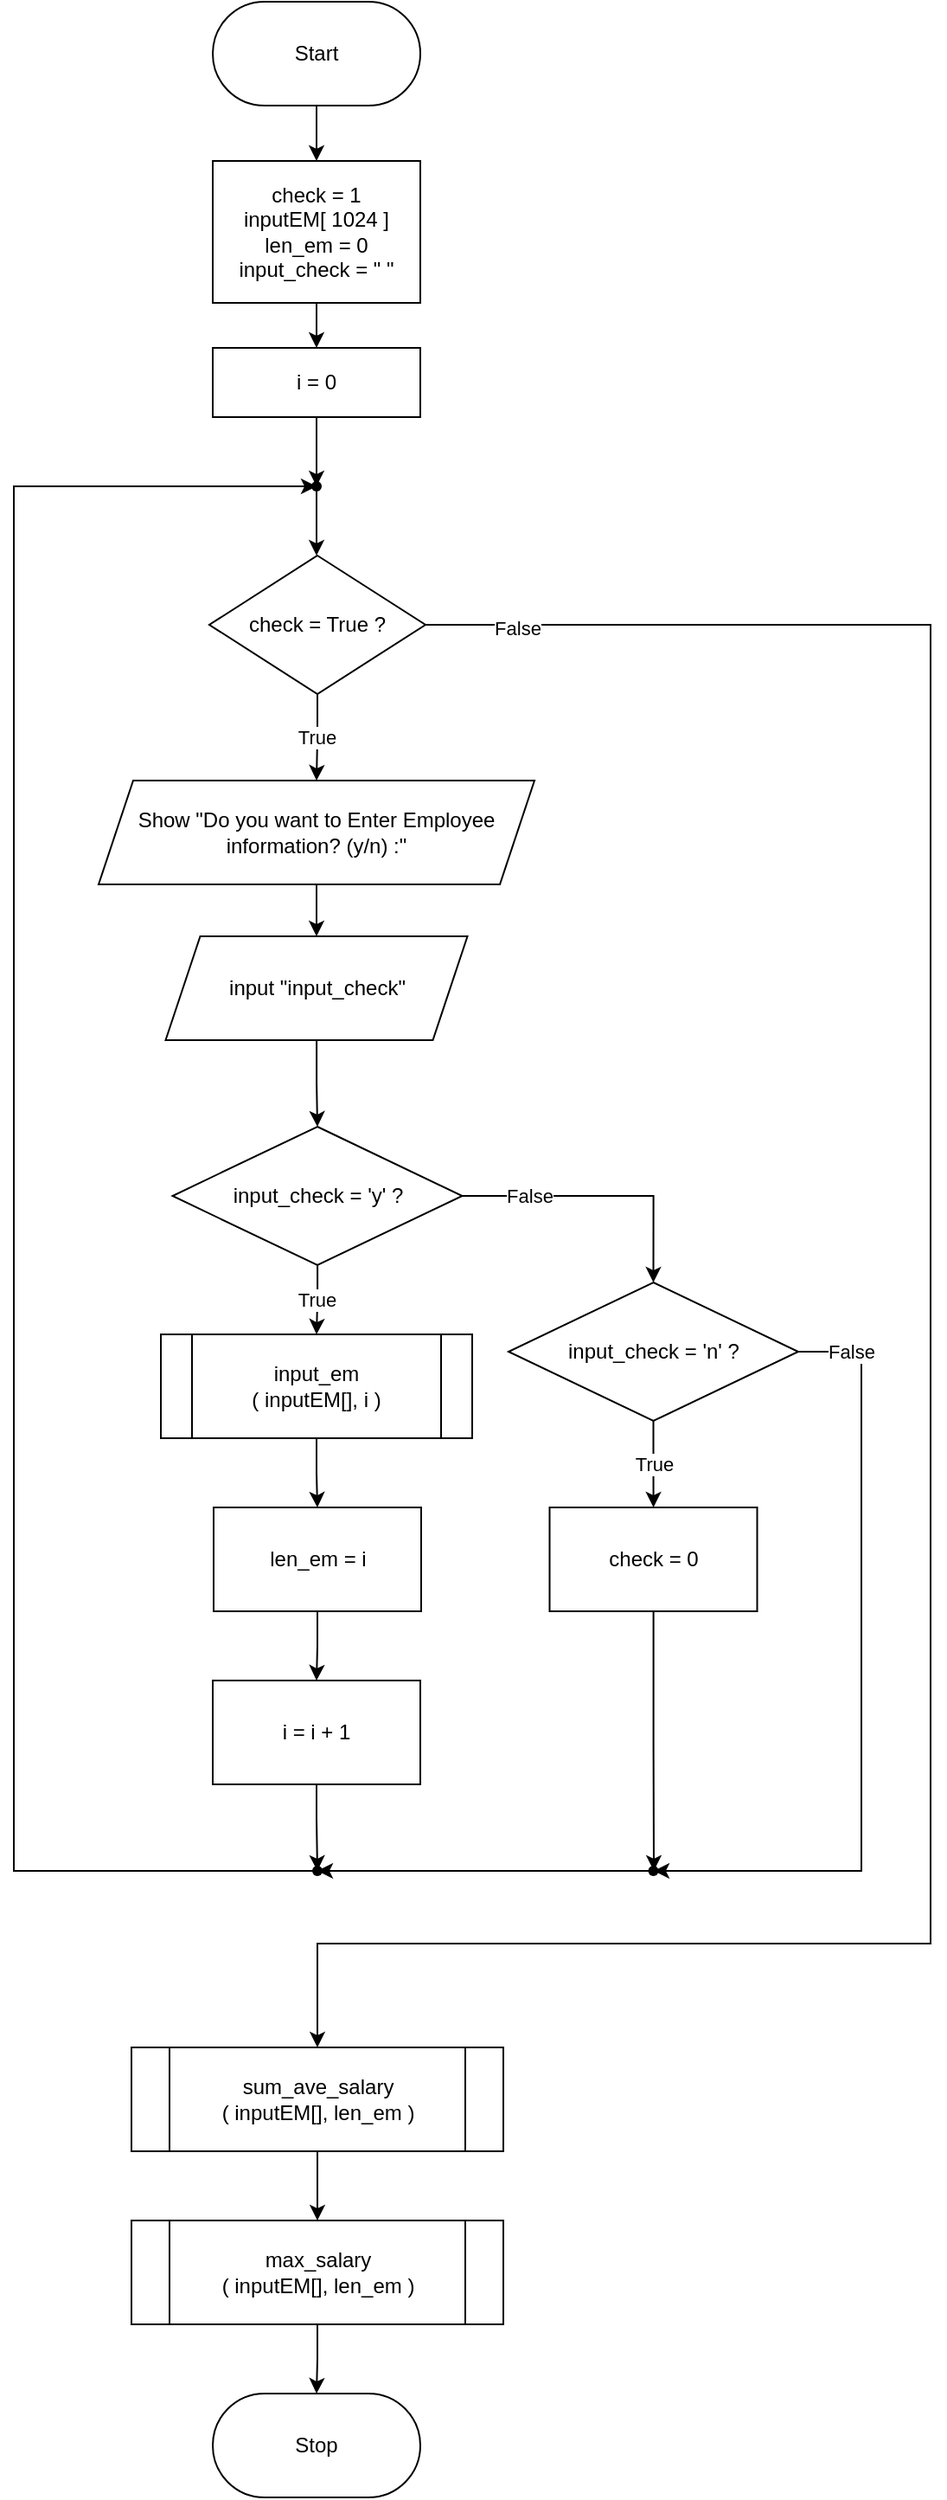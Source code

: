 <mxfile version="20.2.3" type="device" pages="4"><diagram id="EwwnRu-8C6t7xuf8D4Cx" name="main"><mxGraphModel dx="702" dy="857" grid="1" gridSize="10" guides="1" tooltips="1" connect="1" arrows="1" fold="1" page="1" pageScale="1" pageWidth="850" pageHeight="1100" math="0" shadow="0"><root><mxCell id="0"/><mxCell id="1" parent="0"/><mxCell id="9AXmeM8RlEgXhtAh300J-3" style="edgeStyle=orthogonalEdgeStyle;rounded=0;orthogonalLoop=1;jettySize=auto;html=1;entryX=0.5;entryY=0;entryDx=0;entryDy=0;" parent="1" source="9AXmeM8RlEgXhtAh300J-1" target="9AXmeM8RlEgXhtAh300J-2" edge="1"><mxGeometry relative="1" as="geometry"/></mxCell><mxCell id="9AXmeM8RlEgXhtAh300J-1" value="Start" style="rounded=1;whiteSpace=wrap;html=1;arcSize=50;" parent="1" vertex="1"><mxGeometry x="365" y="108" width="120" height="60" as="geometry"/></mxCell><mxCell id="9AXmeM8RlEgXhtAh300J-5" style="edgeStyle=orthogonalEdgeStyle;rounded=0;orthogonalLoop=1;jettySize=auto;html=1;entryX=0.5;entryY=0;entryDx=0;entryDy=0;" parent="1" source="9AXmeM8RlEgXhtAh300J-2" target="9AXmeM8RlEgXhtAh300J-4" edge="1"><mxGeometry relative="1" as="geometry"/></mxCell><mxCell id="9AXmeM8RlEgXhtAh300J-2" value="check = 1&lt;br&gt;inputEM[ 1024 ]&lt;br&gt;len_em = 0&lt;br&gt;input_check = &quot; &quot;" style="rounded=0;whiteSpace=wrap;html=1;" parent="1" vertex="1"><mxGeometry x="365" y="200" width="120" height="82" as="geometry"/></mxCell><mxCell id="fOvsIdWIJ8MW7F2lnxBD-22" style="edgeStyle=orthogonalEdgeStyle;rounded=0;orthogonalLoop=1;jettySize=auto;html=1;" parent="1" source="9AXmeM8RlEgXhtAh300J-4" target="fOvsIdWIJ8MW7F2lnxBD-21" edge="1"><mxGeometry relative="1" as="geometry"/></mxCell><mxCell id="9AXmeM8RlEgXhtAh300J-4" value="i = 0" style="rounded=0;whiteSpace=wrap;html=1;" parent="1" vertex="1"><mxGeometry x="365" y="308" width="120" height="40" as="geometry"/></mxCell><mxCell id="9AXmeM8RlEgXhtAh300J-9" value="True" style="edgeStyle=orthogonalEdgeStyle;rounded=0;orthogonalLoop=1;jettySize=auto;html=1;entryX=0.5;entryY=0;entryDx=0;entryDy=0;" parent="1" source="9AXmeM8RlEgXhtAh300J-6" target="9AXmeM8RlEgXhtAh300J-8" edge="1"><mxGeometry x="0.006" relative="1" as="geometry"><mxPoint as="offset"/></mxGeometry></mxCell><mxCell id="Diwo_ju1WBwuG-c153lM-1" value="False" style="edgeStyle=orthogonalEdgeStyle;rounded=0;orthogonalLoop=1;jettySize=auto;html=1;entryX=0.5;entryY=0;entryDx=0;entryDy=0;" parent="1" source="9AXmeM8RlEgXhtAh300J-6" target="WnRg7HEE2y66d4NLQZYx-1" edge="1"><mxGeometry x="-0.929" y="-2" relative="1" as="geometry"><mxPoint x="780" y="1250" as="targetPoint"/><Array as="points"><mxPoint x="780" y="468"/><mxPoint x="780" y="1230"/><mxPoint x="425" y="1230"/></Array><mxPoint x="1" as="offset"/></mxGeometry></mxCell><mxCell id="9AXmeM8RlEgXhtAh300J-6" value="check = True ?" style="rhombus;whiteSpace=wrap;html=1;" parent="1" vertex="1"><mxGeometry x="363" y="428" width="125" height="80" as="geometry"/></mxCell><mxCell id="9AXmeM8RlEgXhtAh300J-11" style="edgeStyle=orthogonalEdgeStyle;rounded=0;orthogonalLoop=1;jettySize=auto;html=1;entryX=0.5;entryY=0;entryDx=0;entryDy=0;" parent="1" source="9AXmeM8RlEgXhtAh300J-8" target="9AXmeM8RlEgXhtAh300J-10" edge="1"><mxGeometry relative="1" as="geometry"/></mxCell><mxCell id="9AXmeM8RlEgXhtAh300J-8" value="Show &quot;Do you want to Enter Employee information? (y/n) :&quot;" style="shape=parallelogram;perimeter=parallelogramPerimeter;whiteSpace=wrap;html=1;fixedSize=1;" parent="1" vertex="1"><mxGeometry x="299" y="558" width="252" height="60" as="geometry"/></mxCell><mxCell id="9AXmeM8RlEgXhtAh300J-13" style="edgeStyle=orthogonalEdgeStyle;rounded=0;orthogonalLoop=1;jettySize=auto;html=1;entryX=0.5;entryY=0;entryDx=0;entryDy=0;" parent="1" source="9AXmeM8RlEgXhtAh300J-10" target="9AXmeM8RlEgXhtAh300J-12" edge="1"><mxGeometry relative="1" as="geometry"/></mxCell><mxCell id="9AXmeM8RlEgXhtAh300J-10" value="input &quot;input_check&quot;" style="shape=parallelogram;perimeter=parallelogramPerimeter;whiteSpace=wrap;html=1;fixedSize=1;" parent="1" vertex="1"><mxGeometry x="337.75" y="648" width="174.5" height="60" as="geometry"/></mxCell><mxCell id="9AXmeM8RlEgXhtAh300J-15" style="edgeStyle=orthogonalEdgeStyle;rounded=0;orthogonalLoop=1;jettySize=auto;html=1;entryX=0.5;entryY=0;entryDx=0;entryDy=0;" parent="1" source="9AXmeM8RlEgXhtAh300J-12" target="9AXmeM8RlEgXhtAh300J-14" edge="1"><mxGeometry relative="1" as="geometry"/></mxCell><mxCell id="9AXmeM8RlEgXhtAh300J-16" value="False" style="edgeLabel;html=1;align=center;verticalAlign=middle;resizable=0;points=[];" parent="9AXmeM8RlEgXhtAh300J-15" vertex="1" connectable="0"><mxGeometry x="0.035" relative="1" as="geometry"><mxPoint x="-45" as="offset"/></mxGeometry></mxCell><mxCell id="fOvsIdWIJ8MW7F2lnxBD-2" value="True" style="edgeStyle=orthogonalEdgeStyle;rounded=0;orthogonalLoop=1;jettySize=auto;html=1;entryX=0.5;entryY=0;entryDx=0;entryDy=0;" parent="1" source="9AXmeM8RlEgXhtAh300J-12" target="fOvsIdWIJ8MW7F2lnxBD-1" edge="1"><mxGeometry x="0.015" relative="1" as="geometry"><mxPoint as="offset"/></mxGeometry></mxCell><mxCell id="9AXmeM8RlEgXhtAh300J-12" value="input_check = 'y' ?" style="rhombus;whiteSpace=wrap;html=1;" parent="1" vertex="1"><mxGeometry x="341.75" y="758" width="167.5" height="80" as="geometry"/></mxCell><mxCell id="fOvsIdWIJ8MW7F2lnxBD-8" value="True" style="edgeStyle=orthogonalEdgeStyle;rounded=0;orthogonalLoop=1;jettySize=auto;html=1;" parent="1" source="9AXmeM8RlEgXhtAh300J-14" target="fOvsIdWIJ8MW7F2lnxBD-7" edge="1"><mxGeometry relative="1" as="geometry"/></mxCell><mxCell id="fOvsIdWIJ8MW7F2lnxBD-14" value="False" style="edgeStyle=orthogonalEdgeStyle;rounded=0;orthogonalLoop=1;jettySize=auto;html=1;exitX=1;exitY=0.5;exitDx=0;exitDy=0;entryX=0.566;entryY=0.518;entryDx=0;entryDy=0;entryPerimeter=0;" parent="1" source="9AXmeM8RlEgXhtAh300J-14" edge="1"><mxGeometry x="-0.867" relative="1" as="geometry"><mxPoint x="620" y="1188" as="targetPoint"/><Array as="points"><mxPoint x="740" y="888"/><mxPoint x="740" y="1188"/></Array><mxPoint as="offset"/></mxGeometry></mxCell><mxCell id="9AXmeM8RlEgXhtAh300J-14" value="input_check = 'n' ?" style="rhombus;whiteSpace=wrap;html=1;" parent="1" vertex="1"><mxGeometry x="536" y="848" width="167.5" height="80" as="geometry"/></mxCell><mxCell id="fOvsIdWIJ8MW7F2lnxBD-5" style="edgeStyle=orthogonalEdgeStyle;rounded=0;orthogonalLoop=1;jettySize=auto;html=1;entryX=0.5;entryY=0;entryDx=0;entryDy=0;" parent="1" source="fOvsIdWIJ8MW7F2lnxBD-1" target="fOvsIdWIJ8MW7F2lnxBD-3" edge="1"><mxGeometry relative="1" as="geometry"/></mxCell><mxCell id="fOvsIdWIJ8MW7F2lnxBD-1" value="input_em&lt;br&gt;( inputEM[], i )" style="shape=process;whiteSpace=wrap;html=1;backgroundOutline=1;" parent="1" vertex="1"><mxGeometry x="335" y="878" width="180" height="60" as="geometry"/></mxCell><mxCell id="fOvsIdWIJ8MW7F2lnxBD-6" style="edgeStyle=orthogonalEdgeStyle;rounded=0;orthogonalLoop=1;jettySize=auto;html=1;entryX=0.5;entryY=0;entryDx=0;entryDy=0;" parent="1" source="fOvsIdWIJ8MW7F2lnxBD-3" target="fOvsIdWIJ8MW7F2lnxBD-4" edge="1"><mxGeometry relative="1" as="geometry"/></mxCell><mxCell id="fOvsIdWIJ8MW7F2lnxBD-3" value="len_em = i" style="rounded=0;whiteSpace=wrap;html=1;" parent="1" vertex="1"><mxGeometry x="365.5" y="978" width="120" height="60" as="geometry"/></mxCell><mxCell id="fOvsIdWIJ8MW7F2lnxBD-9" style="edgeStyle=orthogonalEdgeStyle;rounded=0;orthogonalLoop=1;jettySize=auto;html=1;" parent="1" source="fOvsIdWIJ8MW7F2lnxBD-4" target="fOvsIdWIJ8MW7F2lnxBD-11" edge="1"><mxGeometry relative="1" as="geometry"><mxPoint x="425" y="1178" as="targetPoint"/></mxGeometry></mxCell><mxCell id="fOvsIdWIJ8MW7F2lnxBD-4" value="i = i + 1" style="rounded=0;whiteSpace=wrap;html=1;" parent="1" vertex="1"><mxGeometry x="365" y="1078" width="120" height="60" as="geometry"/></mxCell><mxCell id="fOvsIdWIJ8MW7F2lnxBD-16" style="edgeStyle=orthogonalEdgeStyle;rounded=0;orthogonalLoop=1;jettySize=auto;html=1;entryX=0.5;entryY=0.425;entryDx=0;entryDy=0;entryPerimeter=0;" parent="1" source="fOvsIdWIJ8MW7F2lnxBD-7" edge="1"><mxGeometry relative="1" as="geometry"><mxPoint x="620" y="1188" as="targetPoint"/></mxGeometry></mxCell><mxCell id="fOvsIdWIJ8MW7F2lnxBD-7" value="check = 0" style="rounded=0;whiteSpace=wrap;html=1;" parent="1" vertex="1"><mxGeometry x="559.75" y="978" width="120" height="60" as="geometry"/></mxCell><mxCell id="fOvsIdWIJ8MW7F2lnxBD-20" style="edgeStyle=orthogonalEdgeStyle;rounded=0;orthogonalLoop=1;jettySize=auto;html=1;" parent="1" source="fOvsIdWIJ8MW7F2lnxBD-11" target="fOvsIdWIJ8MW7F2lnxBD-21" edge="1"><mxGeometry relative="1" as="geometry"><mxPoint x="310" y="428" as="targetPoint"/><Array as="points"><mxPoint x="250" y="1188"/><mxPoint x="250" y="388"/></Array></mxGeometry></mxCell><mxCell id="fOvsIdWIJ8MW7F2lnxBD-11" value="" style="shape=waypoint;sketch=0;fillStyle=solid;size=6;pointerEvents=1;points=[];fillColor=none;resizable=0;rotatable=0;perimeter=centerPerimeter;snapToPoint=1;" parent="1" vertex="1"><mxGeometry x="405.5" y="1168" width="40" height="40" as="geometry"/></mxCell><mxCell id="fOvsIdWIJ8MW7F2lnxBD-17" style="edgeStyle=orthogonalEdgeStyle;rounded=0;orthogonalLoop=1;jettySize=auto;html=1;" parent="1" source="fOvsIdWIJ8MW7F2lnxBD-15" target="fOvsIdWIJ8MW7F2lnxBD-11" edge="1"><mxGeometry relative="1" as="geometry"/></mxCell><mxCell id="fOvsIdWIJ8MW7F2lnxBD-15" value="" style="shape=waypoint;sketch=0;fillStyle=solid;size=6;pointerEvents=1;points=[];fillColor=none;resizable=0;rotatable=0;perimeter=centerPerimeter;snapToPoint=1;" parent="1" vertex="1"><mxGeometry x="599.75" y="1168" width="40" height="40" as="geometry"/></mxCell><mxCell id="fOvsIdWIJ8MW7F2lnxBD-23" style="edgeStyle=orthogonalEdgeStyle;rounded=0;orthogonalLoop=1;jettySize=auto;html=1;" parent="1" source="fOvsIdWIJ8MW7F2lnxBD-21" target="9AXmeM8RlEgXhtAh300J-6" edge="1"><mxGeometry relative="1" as="geometry"/></mxCell><mxCell id="fOvsIdWIJ8MW7F2lnxBD-21" value="" style="shape=waypoint;sketch=0;fillStyle=solid;size=6;pointerEvents=1;points=[];fillColor=none;resizable=0;rotatable=0;perimeter=centerPerimeter;snapToPoint=1;" parent="1" vertex="1"><mxGeometry x="405" y="368" width="40" height="40" as="geometry"/></mxCell><mxCell id="fOvsIdWIJ8MW7F2lnxBD-26" value="Stop" style="rounded=1;whiteSpace=wrap;html=1;arcSize=50;" parent="1" vertex="1"><mxGeometry x="365" y="1490" width="120" height="60" as="geometry"/></mxCell><mxCell id="WnRg7HEE2y66d4NLQZYx-3" style="edgeStyle=orthogonalEdgeStyle;rounded=0;orthogonalLoop=1;jettySize=auto;html=1;entryX=0.5;entryY=0;entryDx=0;entryDy=0;" parent="1" source="WnRg7HEE2y66d4NLQZYx-1" target="WnRg7HEE2y66d4NLQZYx-2" edge="1"><mxGeometry relative="1" as="geometry"/></mxCell><mxCell id="WnRg7HEE2y66d4NLQZYx-1" value="sum_ave_salary&lt;br&gt;( inputEM[], len_em )" style="shape=process;whiteSpace=wrap;html=1;backgroundOutline=1;" parent="1" vertex="1"><mxGeometry x="318" y="1290" width="215" height="60" as="geometry"/></mxCell><mxCell id="WnRg7HEE2y66d4NLQZYx-4" style="edgeStyle=orthogonalEdgeStyle;rounded=0;orthogonalLoop=1;jettySize=auto;html=1;entryX=0.5;entryY=0;entryDx=0;entryDy=0;" parent="1" source="WnRg7HEE2y66d4NLQZYx-2" target="fOvsIdWIJ8MW7F2lnxBD-26" edge="1"><mxGeometry relative="1" as="geometry"/></mxCell><mxCell id="WnRg7HEE2y66d4NLQZYx-2" value="max_salary&lt;br&gt;( inputEM[], len_em )" style="shape=process;whiteSpace=wrap;html=1;backgroundOutline=1;" parent="1" vertex="1"><mxGeometry x="318" y="1390" width="215" height="60" as="geometry"/></mxCell></root></mxGraphModel></diagram><diagram id="gLwxpw9G2bpisCLp2fL0" name="input_em"><mxGraphModel dx="693" dy="857" grid="1" gridSize="10" guides="1" tooltips="1" connect="1" arrows="1" fold="1" page="1" pageScale="1" pageWidth="850" pageHeight="1100" math="0" shadow="0"><root><mxCell id="0"/><mxCell id="1" parent="0"/><mxCell id="Kjnghoe6car-JP_xFL7A-2" style="edgeStyle=orthogonalEdgeStyle;rounded=0;orthogonalLoop=1;jettySize=auto;html=1;entryX=0.5;entryY=0;entryDx=0;entryDy=0;" parent="1" source="xJZaX0ysi88bBB3OALKS-1" target="hHr5LcPgN5SZLkwUEUmO-1" edge="1"><mxGeometry relative="1" as="geometry"><mxPoint x="425" y="208" as="targetPoint"/></mxGeometry></mxCell><mxCell id="xJZaX0ysi88bBB3OALKS-1" value="input_em&lt;br&gt;( inputEM[], i )" style="rounded=1;whiteSpace=wrap;html=1;arcSize=50;" parent="1" vertex="1"><mxGeometry x="365" y="108" width="120" height="60" as="geometry"/></mxCell><mxCell id="xJZaX0ysi88bBB3OALKS-2" value="Function input_em" style="text;html=1;strokeColor=none;fillColor=none;align=center;verticalAlign=middle;whiteSpace=wrap;rounded=0;" parent="1" vertex="1"><mxGeometry x="357" y="70" width="136" height="30" as="geometry"/></mxCell><mxCell id="hHr5LcPgN5SZLkwUEUmO-4" style="edgeStyle=orthogonalEdgeStyle;rounded=0;orthogonalLoop=1;jettySize=auto;html=1;entryX=0.5;entryY=0;entryDx=0;entryDy=0;" parent="1" source="hHr5LcPgN5SZLkwUEUmO-1" target="hHr5LcPgN5SZLkwUEUmO-2" edge="1"><mxGeometry relative="1" as="geometry"/></mxCell><mxCell id="hHr5LcPgN5SZLkwUEUmO-1" value="Show &quot;Employee Name : &quot;" style="shape=parallelogram;perimeter=parallelogramPerimeter;whiteSpace=wrap;html=1;fixedSize=1;" parent="1" vertex="1"><mxGeometry x="299" y="202" width="252" height="60" as="geometry"/></mxCell><mxCell id="kusXVJwNw00vR5TPOxJs-3" style="edgeStyle=orthogonalEdgeStyle;rounded=0;orthogonalLoop=1;jettySize=auto;html=1;entryX=0.5;entryY=0;entryDx=0;entryDy=0;" parent="1" source="hHr5LcPgN5SZLkwUEUmO-2" target="hHr5LcPgN5SZLkwUEUmO-6" edge="1"><mxGeometry relative="1" as="geometry"/></mxCell><mxCell id="hHr5LcPgN5SZLkwUEUmO-2" value="Input &quot;inputEm[ i ].name&quot;" style="shape=parallelogram;perimeter=parallelogramPerimeter;whiteSpace=wrap;html=1;fixedSize=1;" parent="1" vertex="1"><mxGeometry x="299" y="292" width="252" height="60" as="geometry"/></mxCell><mxCell id="hHr5LcPgN5SZLkwUEUmO-5" style="edgeStyle=orthogonalEdgeStyle;rounded=0;orthogonalLoop=1;jettySize=auto;html=1;entryX=0.5;entryY=0;entryDx=0;entryDy=0;" parent="1" source="hHr5LcPgN5SZLkwUEUmO-6" target="hHr5LcPgN5SZLkwUEUmO-7" edge="1"><mxGeometry relative="1" as="geometry"/></mxCell><mxCell id="hHr5LcPgN5SZLkwUEUmO-6" value="Show &quot;Salary (Baht/Month) : &quot;" style="shape=parallelogram;perimeter=parallelogramPerimeter;whiteSpace=wrap;html=1;fixedSize=1;" parent="1" vertex="1"><mxGeometry x="299" y="382" width="252" height="60" as="geometry"/></mxCell><mxCell id="kusXVJwNw00vR5TPOxJs-4" style="edgeStyle=orthogonalEdgeStyle;rounded=0;orthogonalLoop=1;jettySize=auto;html=1;entryX=0.5;entryY=0;entryDx=0;entryDy=0;" parent="1" source="hHr5LcPgN5SZLkwUEUmO-7" target="hHr5LcPgN5SZLkwUEUmO-9" edge="1"><mxGeometry relative="1" as="geometry"/></mxCell><mxCell id="hHr5LcPgN5SZLkwUEUmO-7" value="Input &quot;inputEm[ i ].Salary&quot;" style="shape=parallelogram;perimeter=parallelogramPerimeter;whiteSpace=wrap;html=1;fixedSize=1;" parent="1" vertex="1"><mxGeometry x="299" y="472" width="252" height="60" as="geometry"/></mxCell><mxCell id="hHr5LcPgN5SZLkwUEUmO-8" style="edgeStyle=orthogonalEdgeStyle;rounded=0;orthogonalLoop=1;jettySize=auto;html=1;entryX=0.5;entryY=0;entryDx=0;entryDy=0;" parent="1" source="hHr5LcPgN5SZLkwUEUmO-9" target="hHr5LcPgN5SZLkwUEUmO-10" edge="1"><mxGeometry relative="1" as="geometry"/></mxCell><mxCell id="hHr5LcPgN5SZLkwUEUmO-9" value="Show &quot;Duration (Year) : &quot;" style="shape=parallelogram;perimeter=parallelogramPerimeter;whiteSpace=wrap;html=1;fixedSize=1;" parent="1" vertex="1"><mxGeometry x="299" y="562" width="252" height="60" as="geometry"/></mxCell><mxCell id="kusXVJwNw00vR5TPOxJs-2" style="edgeStyle=orthogonalEdgeStyle;rounded=0;orthogonalLoop=1;jettySize=auto;html=1;entryX=0.5;entryY=0;entryDx=0;entryDy=0;" parent="1" source="hHr5LcPgN5SZLkwUEUmO-10" target="kusXVJwNw00vR5TPOxJs-1" edge="1"><mxGeometry relative="1" as="geometry"/></mxCell><mxCell id="hHr5LcPgN5SZLkwUEUmO-10" value="Input &quot;inputEm[ i ].Duration&quot;" style="shape=parallelogram;perimeter=parallelogramPerimeter;whiteSpace=wrap;html=1;fixedSize=1;" parent="1" vertex="1"><mxGeometry x="299" y="652" width="252" height="60" as="geometry"/></mxCell><mxCell id="kusXVJwNw00vR5TPOxJs-1" value="Stop" style="rounded=1;whiteSpace=wrap;html=1;arcSize=50;" parent="1" vertex="1"><mxGeometry x="365" y="752" width="120" height="60" as="geometry"/></mxCell></root></mxGraphModel></diagram><diagram id="5HyK1GP7WSDJTwwVF_hO" name="sum_ave_salary"><mxGraphModel dx="693" dy="857" grid="1" gridSize="10" guides="1" tooltips="1" connect="1" arrows="1" fold="1" page="1" pageScale="1" pageWidth="850" pageHeight="1100" math="0" shadow="0"><root><mxCell id="0"/><mxCell id="1" parent="0"/><mxCell id="ref_20Q1o4UgzwpQPcRg-3" style="edgeStyle=orthogonalEdgeStyle;rounded=0;orthogonalLoop=1;jettySize=auto;html=1;entryX=0.5;entryY=0;entryDx=0;entryDy=0;" parent="1" source="IjheJendhZ9GYq8r0wQ8-1" target="8f9RUX1ylS6a_aHcfvJa-1" edge="1"><mxGeometry relative="1" as="geometry"/></mxCell><mxCell id="IjheJendhZ9GYq8r0wQ8-1" value="sum_ave_salary&lt;br&gt;( inputEM[], len_em )" style="rounded=1;whiteSpace=wrap;html=1;arcSize=50;" parent="1" vertex="1"><mxGeometry x="353" y="93" width="145" height="60" as="geometry"/></mxCell><mxCell id="IjheJendhZ9GYq8r0wQ8-2" value="Function sum_ave_salary" style="text;html=1;strokeColor=none;fillColor=none;align=center;verticalAlign=middle;whiteSpace=wrap;rounded=0;" parent="1" vertex="1"><mxGeometry x="339" y="55" width="173" height="30" as="geometry"/></mxCell><mxCell id="ref_20Q1o4UgzwpQPcRg-4" style="edgeStyle=orthogonalEdgeStyle;rounded=0;orthogonalLoop=1;jettySize=auto;html=1;entryX=0.5;entryY=0;entryDx=0;entryDy=0;" parent="1" source="8f9RUX1ylS6a_aHcfvJa-1" target="ref_20Q1o4UgzwpQPcRg-1" edge="1"><mxGeometry relative="1" as="geometry"/></mxCell><mxCell id="8f9RUX1ylS6a_aHcfvJa-1" value="sum_salary = 0" style="rounded=0;whiteSpace=wrap;html=1;" parent="1" vertex="1"><mxGeometry x="365" y="185" width="120" height="62" as="geometry"/></mxCell><mxCell id="V50zjNPEvoGLNYP_QjAW-5" style="edgeStyle=orthogonalEdgeStyle;rounded=0;orthogonalLoop=1;jettySize=auto;html=1;" parent="1" source="ref_20Q1o4UgzwpQPcRg-1" target="V50zjNPEvoGLNYP_QjAW-4" edge="1"><mxGeometry relative="1" as="geometry"/></mxCell><mxCell id="ref_20Q1o4UgzwpQPcRg-1" value="i = 0" style="rounded=0;whiteSpace=wrap;html=1;" parent="1" vertex="1"><mxGeometry x="365" y="275" width="120" height="60" as="geometry"/></mxCell><mxCell id="V50zjNPEvoGLNYP_QjAW-8" value="True" style="edgeStyle=orthogonalEdgeStyle;rounded=0;orthogonalLoop=1;jettySize=auto;html=1;exitX=0.5;exitY=1;exitDx=0;exitDy=0;entryX=0.5;entryY=0;entryDx=0;entryDy=0;" parent="1" source="ref_20Q1o4UgzwpQPcRg-2" target="ref_20Q1o4UgzwpQPcRg-6" edge="1"><mxGeometry relative="1" as="geometry"/></mxCell><mxCell id="V50zjNPEvoGLNYP_QjAW-13" value="False" style="edgeStyle=orthogonalEdgeStyle;rounded=0;orthogonalLoop=1;jettySize=auto;html=1;exitX=1;exitY=0.5;exitDx=0;exitDy=0;entryX=0.5;entryY=0;entryDx=0;entryDy=0;" parent="1" source="ref_20Q1o4UgzwpQPcRg-2" target="V50zjNPEvoGLNYP_QjAW-9" edge="1"><mxGeometry x="-0.855" relative="1" as="geometry"><mxPoint x="620" y="735" as="targetPoint"/><Array as="points"><mxPoint x="610" y="445"/><mxPoint x="610" y="715"/><mxPoint x="425" y="715"/></Array><mxPoint as="offset"/></mxGeometry></mxCell><mxCell id="ref_20Q1o4UgzwpQPcRg-2" value="i &amp;lt; len_em ?" style="rhombus;whiteSpace=wrap;html=1;" parent="1" vertex="1"><mxGeometry x="354.5" y="405" width="142" height="80" as="geometry"/></mxCell><mxCell id="V50zjNPEvoGLNYP_QjAW-3" style="edgeStyle=orthogonalEdgeStyle;rounded=0;orthogonalLoop=1;jettySize=auto;html=1;entryX=0.5;entryY=0;entryDx=0;entryDy=0;" parent="1" source="ref_20Q1o4UgzwpQPcRg-6" target="V50zjNPEvoGLNYP_QjAW-2" edge="1"><mxGeometry relative="1" as="geometry"/></mxCell><mxCell id="ref_20Q1o4UgzwpQPcRg-6" value="sum_salary = sum_salary + inputEm[ i ].Salary&quot;" style="rounded=0;whiteSpace=wrap;html=1;" parent="1" vertex="1"><mxGeometry x="269.5" y="529" width="312" height="60" as="geometry"/></mxCell><mxCell id="V50zjNPEvoGLNYP_QjAW-7" style="edgeStyle=orthogonalEdgeStyle;rounded=0;orthogonalLoop=1;jettySize=auto;html=1;entryX=0.44;entryY=0.47;entryDx=0;entryDy=0;entryPerimeter=0;" parent="1" source="V50zjNPEvoGLNYP_QjAW-2" target="V50zjNPEvoGLNYP_QjAW-4" edge="1"><mxGeometry relative="1" as="geometry"><mxPoint x="210" y="355" as="targetPoint"/><Array as="points"><mxPoint x="426" y="695"/><mxPoint x="240" y="695"/><mxPoint x="240" y="375"/></Array></mxGeometry></mxCell><mxCell id="V50zjNPEvoGLNYP_QjAW-2" value="i = i + 1" style="rounded=0;whiteSpace=wrap;html=1;" parent="1" vertex="1"><mxGeometry x="365.5" y="619" width="120" height="60" as="geometry"/></mxCell><mxCell id="V50zjNPEvoGLNYP_QjAW-6" style="edgeStyle=orthogonalEdgeStyle;rounded=0;orthogonalLoop=1;jettySize=auto;html=1;entryX=0.5;entryY=0;entryDx=0;entryDy=0;" parent="1" source="V50zjNPEvoGLNYP_QjAW-4" target="ref_20Q1o4UgzwpQPcRg-2" edge="1"><mxGeometry relative="1" as="geometry"/></mxCell><mxCell id="V50zjNPEvoGLNYP_QjAW-4" value="" style="shape=waypoint;sketch=0;fillStyle=solid;size=6;pointerEvents=1;points=[];fillColor=none;resizable=0;rotatable=0;perimeter=centerPerimeter;snapToPoint=1;" parent="1" vertex="1"><mxGeometry x="405" y="355" width="40" height="40" as="geometry"/></mxCell><mxCell id="V50zjNPEvoGLNYP_QjAW-14" style="edgeStyle=orthogonalEdgeStyle;rounded=0;orthogonalLoop=1;jettySize=auto;html=1;entryX=0.5;entryY=0;entryDx=0;entryDy=0;" parent="1" source="V50zjNPEvoGLNYP_QjAW-9" target="V50zjNPEvoGLNYP_QjAW-10" edge="1"><mxGeometry relative="1" as="geometry"/></mxCell><mxCell id="V50zjNPEvoGLNYP_QjAW-9" value="Show &quot;Average of Salary : &quot;" style="shape=parallelogram;perimeter=parallelogramPerimeter;whiteSpace=wrap;html=1;fixedSize=1;" parent="1" vertex="1"><mxGeometry x="312" y="745" width="225" height="40" as="geometry"/></mxCell><mxCell id="V50zjNPEvoGLNYP_QjAW-15" style="edgeStyle=orthogonalEdgeStyle;rounded=0;orthogonalLoop=1;jettySize=auto;html=1;" parent="1" source="V50zjNPEvoGLNYP_QjAW-10" target="V50zjNPEvoGLNYP_QjAW-11" edge="1"><mxGeometry relative="1" as="geometry"/></mxCell><mxCell id="V50zjNPEvoGLNYP_QjAW-10" value="Show &quot;sum_salary / len_em (Baht) &quot;" style="shape=parallelogram;perimeter=parallelogramPerimeter;whiteSpace=wrap;html=1;fixedSize=1;" parent="1" vertex="1"><mxGeometry x="312" y="805" width="225" height="40" as="geometry"/></mxCell><mxCell id="V50zjNPEvoGLNYP_QjAW-16" style="edgeStyle=orthogonalEdgeStyle;rounded=0;orthogonalLoop=1;jettySize=auto;html=1;entryX=0.5;entryY=0;entryDx=0;entryDy=0;" parent="1" source="V50zjNPEvoGLNYP_QjAW-11" target="V50zjNPEvoGLNYP_QjAW-12" edge="1"><mxGeometry relative="1" as="geometry"/></mxCell><mxCell id="V50zjNPEvoGLNYP_QjAW-11" value="Show &quot;Payment of every month : &quot;" style="shape=parallelogram;perimeter=parallelogramPerimeter;whiteSpace=wrap;html=1;fixedSize=1;" parent="1" vertex="1"><mxGeometry x="312" y="865" width="225" height="40" as="geometry"/></mxCell><mxCell id="MHMSKe6f0xn-BpeqCxII-2" style="edgeStyle=orthogonalEdgeStyle;rounded=0;orthogonalLoop=1;jettySize=auto;html=1;entryX=0.5;entryY=0;entryDx=0;entryDy=0;" parent="1" source="V50zjNPEvoGLNYP_QjAW-12" target="MHMSKe6f0xn-BpeqCxII-1" edge="1"><mxGeometry relative="1" as="geometry"/></mxCell><mxCell id="V50zjNPEvoGLNYP_QjAW-12" value="Show &quot;sum_salary (Baht)&quot;" style="shape=parallelogram;perimeter=parallelogramPerimeter;whiteSpace=wrap;html=1;fixedSize=1;" parent="1" vertex="1"><mxGeometry x="312" y="925" width="225" height="40" as="geometry"/></mxCell><mxCell id="MHMSKe6f0xn-BpeqCxII-1" value="Stop" style="rounded=1;whiteSpace=wrap;html=1;arcSize=50;" parent="1" vertex="1"><mxGeometry x="364.5" y="995" width="120" height="60" as="geometry"/></mxCell></root></mxGraphModel></diagram><diagram id="UMI2aroxFXzqRJWrlbDZ" name="max_salary"><mxGraphModel dx="702" dy="857" grid="1" gridSize="10" guides="1" tooltips="1" connect="1" arrows="1" fold="1" page="1" pageScale="1" pageWidth="850" pageHeight="1100" math="0" shadow="0"><root><mxCell id="0"/><mxCell id="1" parent="0"/><mxCell id="wu9UyxXKX1JNDgmO8Za2-2" style="edgeStyle=orthogonalEdgeStyle;rounded=0;orthogonalLoop=1;jettySize=auto;html=1;entryX=0.5;entryY=0;entryDx=0;entryDy=0;" parent="1" source="oWkGpYZ2t_Xi2Cac4OJu-1" target="wu9UyxXKX1JNDgmO8Za2-1" edge="1"><mxGeometry relative="1" as="geometry"/></mxCell><mxCell id="oWkGpYZ2t_Xi2Cac4OJu-1" value="max_salary&lt;br&gt;( inputEM[], len_em )" style="rounded=1;whiteSpace=wrap;html=1;arcSize=50;" parent="1" vertex="1"><mxGeometry x="358" y="93" width="135" height="60" as="geometry"/></mxCell><mxCell id="oWkGpYZ2t_Xi2Cac4OJu-2" value="Function max_salary" style="text;html=1;strokeColor=none;fillColor=none;align=center;verticalAlign=middle;whiteSpace=wrap;rounded=0;" parent="1" vertex="1"><mxGeometry x="339" y="55" width="173" height="30" as="geometry"/></mxCell><mxCell id="wu9UyxXKX1JNDgmO8Za2-4" style="edgeStyle=orthogonalEdgeStyle;rounded=0;orthogonalLoop=1;jettySize=auto;html=1;entryX=0.5;entryY=0;entryDx=0;entryDy=0;" parent="1" source="wu9UyxXKX1JNDgmO8Za2-1" target="wu9UyxXKX1JNDgmO8Za2-3" edge="1"><mxGeometry relative="1" as="geometry"/></mxCell><mxCell id="wu9UyxXKX1JNDgmO8Za2-1" value="x = 0&lt;br&gt;y = 0&lt;br&gt;salary = 0&lt;br&gt;max_salary_check = 0" style="rounded=0;whiteSpace=wrap;html=1;" parent="1" vertex="1"><mxGeometry x="323" y="185" width="205" height="75" as="geometry"/></mxCell><mxCell id="wu9UyxXKX1JNDgmO8Za2-6" style="edgeStyle=orthogonalEdgeStyle;rounded=0;orthogonalLoop=1;jettySize=auto;html=1;" parent="1" source="wu9UyxXKX1JNDgmO8Za2-3" target="wu9UyxXKX1JNDgmO8Za2-5" edge="1"><mxGeometry relative="1" as="geometry"/></mxCell><mxCell id="wu9UyxXKX1JNDgmO8Za2-3" value="i = 0" style="rounded=0;whiteSpace=wrap;html=1;" parent="1" vertex="1"><mxGeometry x="365" y="297" width="120" height="60" as="geometry"/></mxCell><mxCell id="wu9UyxXKX1JNDgmO8Za2-8" style="edgeStyle=orthogonalEdgeStyle;rounded=0;orthogonalLoop=1;jettySize=auto;html=1;" parent="1" source="wu9UyxXKX1JNDgmO8Za2-5" target="wu9UyxXKX1JNDgmO8Za2-7" edge="1"><mxGeometry relative="1" as="geometry"/></mxCell><mxCell id="wu9UyxXKX1JNDgmO8Za2-5" value="" style="shape=waypoint;sketch=0;fillStyle=solid;size=6;pointerEvents=1;points=[];fillColor=none;resizable=0;rotatable=0;perimeter=centerPerimeter;snapToPoint=1;" parent="1" vertex="1"><mxGeometry x="405" y="377" width="40" height="40" as="geometry"/></mxCell><mxCell id="Obcfd0lNzk_1BixvexQR-1" value="True" style="edgeStyle=orthogonalEdgeStyle;rounded=0;orthogonalLoop=1;jettySize=auto;html=1;entryX=0.5;entryY=0;entryDx=0;entryDy=0;" parent="1" source="wu9UyxXKX1JNDgmO8Za2-7" target="wu9UyxXKX1JNDgmO8Za2-9" edge="1"><mxGeometry relative="1" as="geometry"/></mxCell><mxCell id="UoMx_UwT7M-G8N4cL3d8-5" value="False" style="edgeStyle=orthogonalEdgeStyle;rounded=0;orthogonalLoop=1;jettySize=auto;html=1;exitX=1;exitY=0.5;exitDx=0;exitDy=0;entryX=0.5;entryY=0;entryDx=0;entryDy=0;" parent="1" source="wu9UyxXKX1JNDgmO8Za2-7" target="UoMx_UwT7M-G8N4cL3d8-6" edge="1"><mxGeometry x="-0.897" relative="1" as="geometry"><mxPoint x="425" y="1117" as="targetPoint"/><Array as="points"><mxPoint x="600" y="467"/><mxPoint x="600" y="1140"/><mxPoint x="426" y="1140"/></Array><mxPoint as="offset"/></mxGeometry></mxCell><mxCell id="wu9UyxXKX1JNDgmO8Za2-7" value="i &amp;lt; len_em ?" style="rhombus;whiteSpace=wrap;html=1;" parent="1" vertex="1"><mxGeometry x="358" y="427" width="134" height="80" as="geometry"/></mxCell><mxCell id="Obcfd0lNzk_1BixvexQR-3" style="edgeStyle=orthogonalEdgeStyle;rounded=0;orthogonalLoop=1;jettySize=auto;html=1;entryX=0.5;entryY=0;entryDx=0;entryDy=0;" parent="1" source="wu9UyxXKX1JNDgmO8Za2-9" target="Obcfd0lNzk_1BixvexQR-2" edge="1"><mxGeometry relative="1" as="geometry"/></mxCell><mxCell id="wu9UyxXKX1JNDgmO8Za2-9" value="salary&amp;nbsp;= inputEm[ i ].Salary" style="rounded=0;whiteSpace=wrap;html=1;" parent="1" vertex="1"><mxGeometry x="313" y="557" width="224" height="60" as="geometry"/></mxCell><mxCell id="Obcfd0lNzk_1BixvexQR-5" style="edgeStyle=orthogonalEdgeStyle;rounded=0;orthogonalLoop=1;jettySize=auto;html=1;" parent="1" source="Obcfd0lNzk_1BixvexQR-2" target="Obcfd0lNzk_1BixvexQR-4" edge="1"><mxGeometry relative="1" as="geometry"/></mxCell><mxCell id="Obcfd0lNzk_1BixvexQR-2" value="x = max_salary_check &amp;lt; salary" style="rounded=0;whiteSpace=wrap;html=1;" parent="1" vertex="1"><mxGeometry x="313" y="647" width="224" height="60" as="geometry"/></mxCell><mxCell id="Obcfd0lNzk_1BixvexQR-7" value="True" style="edgeStyle=orthogonalEdgeStyle;rounded=0;orthogonalLoop=1;jettySize=auto;html=1;entryX=0.5;entryY=0;entryDx=0;entryDy=0;" parent="1" source="Obcfd0lNzk_1BixvexQR-4" target="Obcfd0lNzk_1BixvexQR-6" edge="1"><mxGeometry relative="1" as="geometry"/></mxCell><mxCell id="UoMx_UwT7M-G8N4cL3d8-3" value="False" style="edgeStyle=orthogonalEdgeStyle;rounded=0;orthogonalLoop=1;jettySize=auto;html=1;exitX=1;exitY=0.5;exitDx=0;exitDy=0;" parent="1" source="Obcfd0lNzk_1BixvexQR-4" target="UoMx_UwT7M-G8N4cL3d8-1" edge="1"><mxGeometry x="-0.816" relative="1" as="geometry"><mxPoint x="570" y="1017" as="targetPoint"/><Array as="points"><mxPoint x="560" y="787"/><mxPoint x="560" y="1017"/></Array><mxPoint as="offset"/></mxGeometry></mxCell><mxCell id="Obcfd0lNzk_1BixvexQR-4" value="x = 1 ?" style="rhombus;whiteSpace=wrap;html=1;" parent="1" vertex="1"><mxGeometry x="363" y="747" width="125" height="80" as="geometry"/></mxCell><mxCell id="Obcfd0lNzk_1BixvexQR-9" style="edgeStyle=orthogonalEdgeStyle;rounded=0;orthogonalLoop=1;jettySize=auto;html=1;entryX=0.5;entryY=0;entryDx=0;entryDy=0;" parent="1" source="Obcfd0lNzk_1BixvexQR-6" target="Obcfd0lNzk_1BixvexQR-8" edge="1"><mxGeometry relative="1" as="geometry"/></mxCell><mxCell id="Obcfd0lNzk_1BixvexQR-6" value="y = i" style="rounded=0;whiteSpace=wrap;html=1;" parent="1" vertex="1"><mxGeometry x="365.5" y="867" width="120" height="40" as="geometry"/></mxCell><mxCell id="UoMx_UwT7M-G8N4cL3d8-2" style="edgeStyle=orthogonalEdgeStyle;rounded=0;orthogonalLoop=1;jettySize=auto;html=1;entryX=0.54;entryY=0.33;entryDx=0;entryDy=0;entryPerimeter=0;" parent="1" source="Obcfd0lNzk_1BixvexQR-8" target="UoMx_UwT7M-G8N4cL3d8-1" edge="1"><mxGeometry relative="1" as="geometry"/></mxCell><mxCell id="Obcfd0lNzk_1BixvexQR-8" value="max_salary_check = salary" style="rounded=0;whiteSpace=wrap;html=1;" parent="1" vertex="1"><mxGeometry x="323" y="937" width="204.5" height="40" as="geometry"/></mxCell><mxCell id="MC12I5LKx12DIvyYtWMj-2" style="edgeStyle=orthogonalEdgeStyle;rounded=0;orthogonalLoop=1;jettySize=auto;html=1;entryX=0.5;entryY=0;entryDx=0;entryDy=0;" parent="1" source="UoMx_UwT7M-G8N4cL3d8-1" target="MC12I5LKx12DIvyYtWMj-1" edge="1"><mxGeometry relative="1" as="geometry"/></mxCell><mxCell id="UoMx_UwT7M-G8N4cL3d8-1" value="" style="shape=waypoint;sketch=0;fillStyle=solid;size=6;pointerEvents=1;points=[];fillColor=none;resizable=0;rotatable=0;perimeter=centerPerimeter;snapToPoint=1;" parent="1" vertex="1"><mxGeometry x="405" y="997" width="40" height="40" as="geometry"/></mxCell><mxCell id="UoMx_UwT7M-G8N4cL3d8-8" style="edgeStyle=orthogonalEdgeStyle;rounded=0;orthogonalLoop=1;jettySize=auto;html=1;entryX=0.5;entryY=0;entryDx=0;entryDy=0;" parent="1" source="UoMx_UwT7M-G8N4cL3d8-6" target="UoMx_UwT7M-G8N4cL3d8-7" edge="1"><mxGeometry relative="1" as="geometry"/></mxCell><mxCell id="UoMx_UwT7M-G8N4cL3d8-6" value="Show &quot;** Most salary in this business **&quot;" style="shape=parallelogram;perimeter=parallelogramPerimeter;whiteSpace=wrap;html=1;fixedSize=1;" parent="1" vertex="1"><mxGeometry x="277.75" y="1182" width="295.5" height="40" as="geometry"/></mxCell><mxCell id="UoMx_UwT7M-G8N4cL3d8-10" style="edgeStyle=orthogonalEdgeStyle;rounded=0;orthogonalLoop=1;jettySize=auto;html=1;entryX=0.5;entryY=0;entryDx=0;entryDy=0;" parent="1" source="UoMx_UwT7M-G8N4cL3d8-7" target="UoMx_UwT7M-G8N4cL3d8-9" edge="1"><mxGeometry relative="1" as="geometry"/></mxCell><mxCell id="UoMx_UwT7M-G8N4cL3d8-7" value="Show &quot;Name : InputEm[ y ].Name&quot;" style="shape=parallelogram;perimeter=parallelogramPerimeter;whiteSpace=wrap;html=1;fixedSize=1;" parent="1" vertex="1"><mxGeometry x="277.75" y="1252" width="295.5" height="40" as="geometry"/></mxCell><mxCell id="hQJt4mqADY43N1NGHRwr-3" style="edgeStyle=orthogonalEdgeStyle;rounded=0;orthogonalLoop=1;jettySize=auto;html=1;entryX=0.5;entryY=0;entryDx=0;entryDy=0;" parent="1" source="UoMx_UwT7M-G8N4cL3d8-9" target="UoMx_UwT7M-G8N4cL3d8-11" edge="1"><mxGeometry relative="1" as="geometry"/></mxCell><mxCell id="UoMx_UwT7M-G8N4cL3d8-9" value="Show &quot;InputEm[ y ].Duration (Years)&quot;" style="shape=parallelogram;perimeter=parallelogramPerimeter;whiteSpace=wrap;html=1;fixedSize=1;" parent="1" vertex="1"><mxGeometry x="277" y="1322" width="295.5" height="40" as="geometry"/></mxCell><mxCell id="hQJt4mqADY43N1NGHRwr-4" style="edgeStyle=orthogonalEdgeStyle;rounded=0;orthogonalLoop=1;jettySize=auto;html=1;entryX=0.5;entryY=0;entryDx=0;entryDy=0;" parent="1" source="UoMx_UwT7M-G8N4cL3d8-11" target="hQJt4mqADY43N1NGHRwr-1" edge="1"><mxGeometry relative="1" as="geometry"/></mxCell><mxCell id="UoMx_UwT7M-G8N4cL3d8-11" value="Show &quot;Salary : InputEm[ y ].Salary baht&quot;" style="shape=parallelogram;perimeter=parallelogramPerimeter;whiteSpace=wrap;html=1;fixedSize=1;" parent="1" vertex="1"><mxGeometry x="277.75" y="1392" width="295.5" height="40" as="geometry"/></mxCell><mxCell id="hQJt4mqADY43N1NGHRwr-1" value="Stop" style="rounded=1;whiteSpace=wrap;html=1;arcSize=50;" parent="1" vertex="1"><mxGeometry x="365.5" y="1462" width="120" height="60" as="geometry"/></mxCell><mxCell id="MC12I5LKx12DIvyYtWMj-3" style="edgeStyle=orthogonalEdgeStyle;rounded=0;orthogonalLoop=1;jettySize=auto;html=1;entryX=0.405;entryY=0.535;entryDx=0;entryDy=0;entryPerimeter=0;exitX=0.5;exitY=1;exitDx=0;exitDy=0;" parent="1" source="MC12I5LKx12DIvyYtWMj-1" target="wu9UyxXKX1JNDgmO8Za2-5" edge="1"><mxGeometry relative="1" as="geometry"><mxPoint x="280" y="400" as="targetPoint"/><Array as="points"><mxPoint x="425" y="1100"/><mxPoint x="250" y="1100"/><mxPoint x="250" y="397"/></Array></mxGeometry></mxCell><mxCell id="MC12I5LKx12DIvyYtWMj-1" value="i = i + 1" style="rounded=0;whiteSpace=wrap;html=1;" parent="1" vertex="1"><mxGeometry x="365" y="1040" width="120" height="40" as="geometry"/></mxCell></root></mxGraphModel></diagram></mxfile>